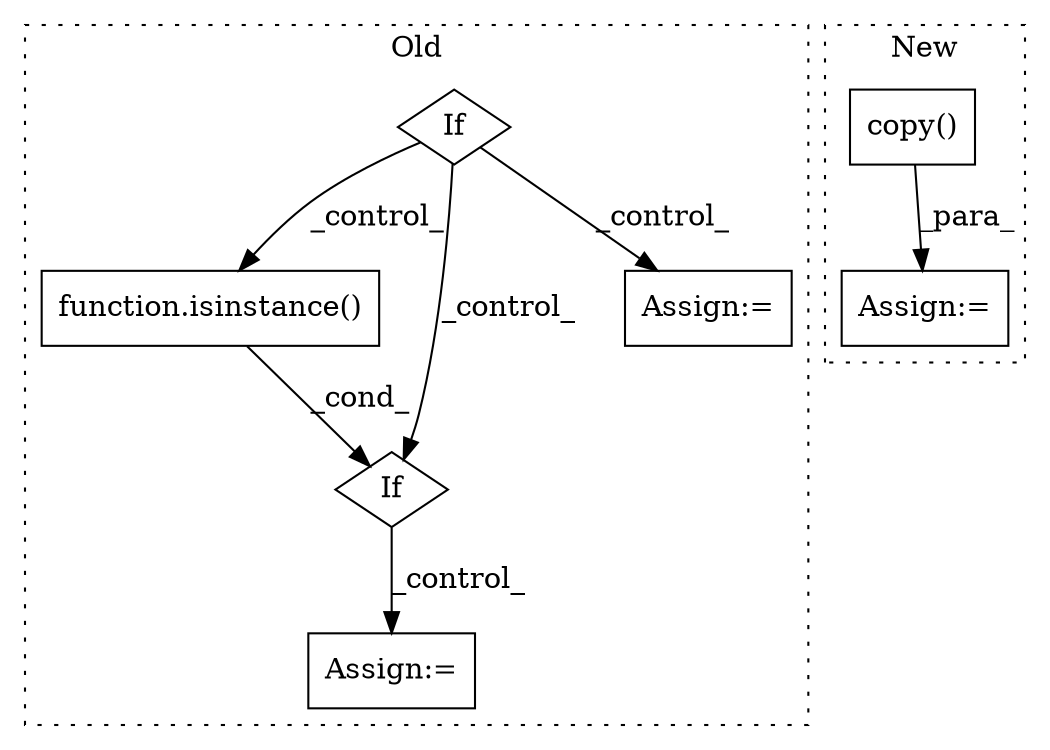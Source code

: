 digraph G {
subgraph cluster0 {
1 [label="function.isinstance()" a="75" s="16959,16978" l="11,1" shape="box"];
3 [label="If" a="96" s="16959" l="0" shape="diamond"];
5 [label="Assign:=" a="68" s="16999" l="3" shape="box"];
6 [label="If" a="96" s="16828" l="3" shape="diamond"];
7 [label="Assign:=" a="68" s="16879" l="3" shape="box"];
label = "Old";
style="dotted";
}
subgraph cluster1 {
2 [label="copy()" a="75" s="17448" l="85" shape="box"];
4 [label="Assign:=" a="68" s="17583" l="3" shape="box"];
label = "New";
style="dotted";
}
1 -> 3 [label="_cond_"];
2 -> 4 [label="_para_"];
3 -> 5 [label="_control_"];
6 -> 7 [label="_control_"];
6 -> 3 [label="_control_"];
6 -> 1 [label="_control_"];
}